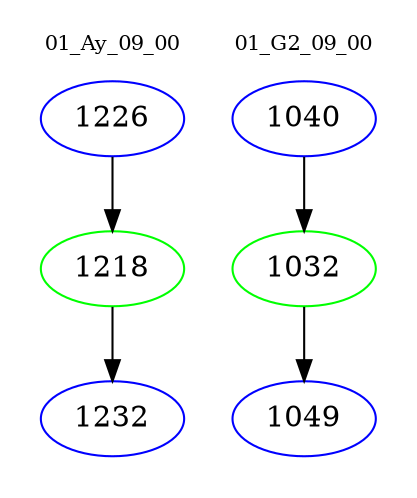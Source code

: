 digraph{
subgraph cluster_0 {
color = white
label = "01_Ay_09_00";
fontsize=10;
T0_1226 [label="1226", color="blue"]
T0_1226 -> T0_1218 [color="black"]
T0_1218 [label="1218", color="green"]
T0_1218 -> T0_1232 [color="black"]
T0_1232 [label="1232", color="blue"]
}
subgraph cluster_1 {
color = white
label = "01_G2_09_00";
fontsize=10;
T1_1040 [label="1040", color="blue"]
T1_1040 -> T1_1032 [color="black"]
T1_1032 [label="1032", color="green"]
T1_1032 -> T1_1049 [color="black"]
T1_1049 [label="1049", color="blue"]
}
}
